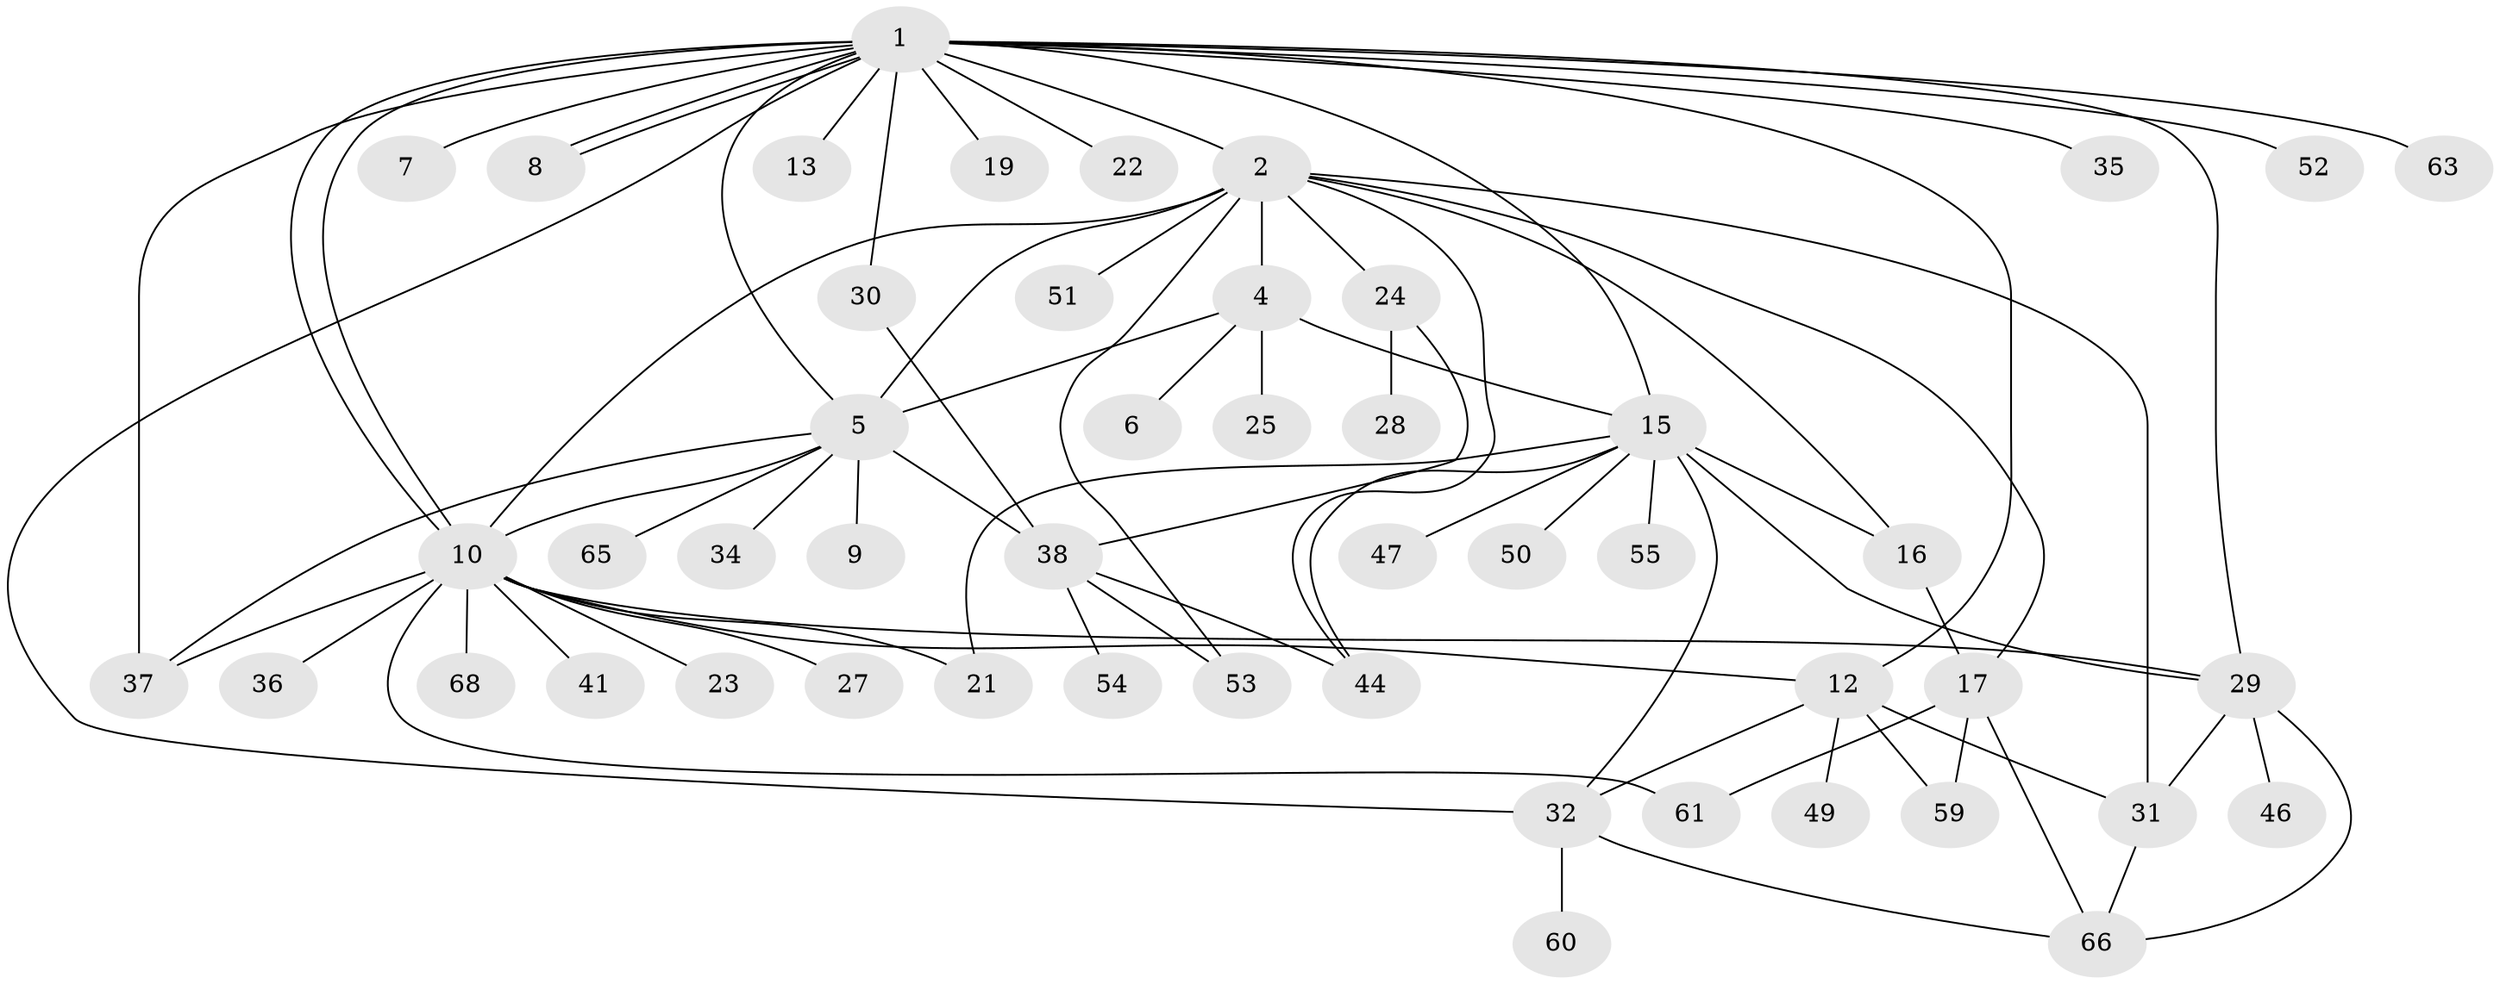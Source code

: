 // Generated by graph-tools (version 1.1) at 2025/51/02/27/25 19:51:54]
// undirected, 49 vertices, 77 edges
graph export_dot {
graph [start="1"]
  node [color=gray90,style=filled];
  1 [super="+42"];
  2 [super="+3"];
  4 [super="+20"];
  5 [super="+11"];
  6 [super="+26"];
  7;
  8;
  9;
  10 [super="+14"];
  12 [super="+18"];
  13;
  15 [super="+39"];
  16 [super="+40"];
  17 [super="+43"];
  19;
  21;
  22;
  23;
  24 [super="+48"];
  25 [super="+62"];
  27;
  28;
  29 [super="+67"];
  30 [super="+64"];
  31 [super="+33"];
  32 [super="+56"];
  34;
  35;
  36;
  37 [super="+58"];
  38 [super="+57"];
  41 [super="+45"];
  44;
  46;
  47;
  49;
  50;
  51;
  52;
  53;
  54;
  55;
  59;
  60;
  61;
  63;
  65;
  66;
  68;
  1 -- 2;
  1 -- 5;
  1 -- 7;
  1 -- 8;
  1 -- 8;
  1 -- 10;
  1 -- 10;
  1 -- 12;
  1 -- 13;
  1 -- 15;
  1 -- 19;
  1 -- 22;
  1 -- 30;
  1 -- 35;
  1 -- 52;
  1 -- 63;
  1 -- 29;
  1 -- 32;
  1 -- 37;
  2 -- 4;
  2 -- 5;
  2 -- 10;
  2 -- 17;
  2 -- 24;
  2 -- 44;
  2 -- 51;
  2 -- 53;
  2 -- 31;
  2 -- 16;
  4 -- 6;
  4 -- 15;
  4 -- 25;
  4 -- 5;
  5 -- 9;
  5 -- 65;
  5 -- 34;
  5 -- 38;
  5 -- 10;
  5 -- 37;
  10 -- 12;
  10 -- 21;
  10 -- 23;
  10 -- 29 [weight=2];
  10 -- 37;
  10 -- 41;
  10 -- 61;
  10 -- 68;
  10 -- 27;
  10 -- 36;
  12 -- 49;
  12 -- 59;
  12 -- 31;
  12 -- 32;
  15 -- 16;
  15 -- 21;
  15 -- 29;
  15 -- 44;
  15 -- 50;
  15 -- 55;
  15 -- 47;
  15 -- 32 [weight=2];
  16 -- 17;
  17 -- 61;
  17 -- 66;
  17 -- 59;
  24 -- 28;
  24 -- 38;
  29 -- 31;
  29 -- 46;
  29 -- 66;
  30 -- 38;
  31 -- 66;
  32 -- 66;
  32 -- 60;
  38 -- 44;
  38 -- 53;
  38 -- 54;
}
